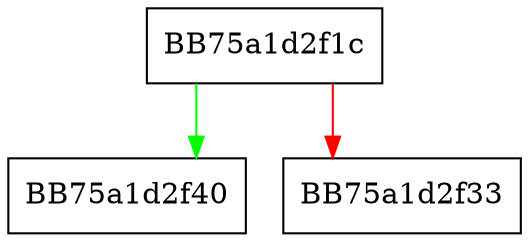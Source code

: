 digraph at {
  node [shape="box"];
  graph [splines=ortho];
  BB75a1d2f1c -> BB75a1d2f40 [color="green"];
  BB75a1d2f1c -> BB75a1d2f33 [color="red"];
}